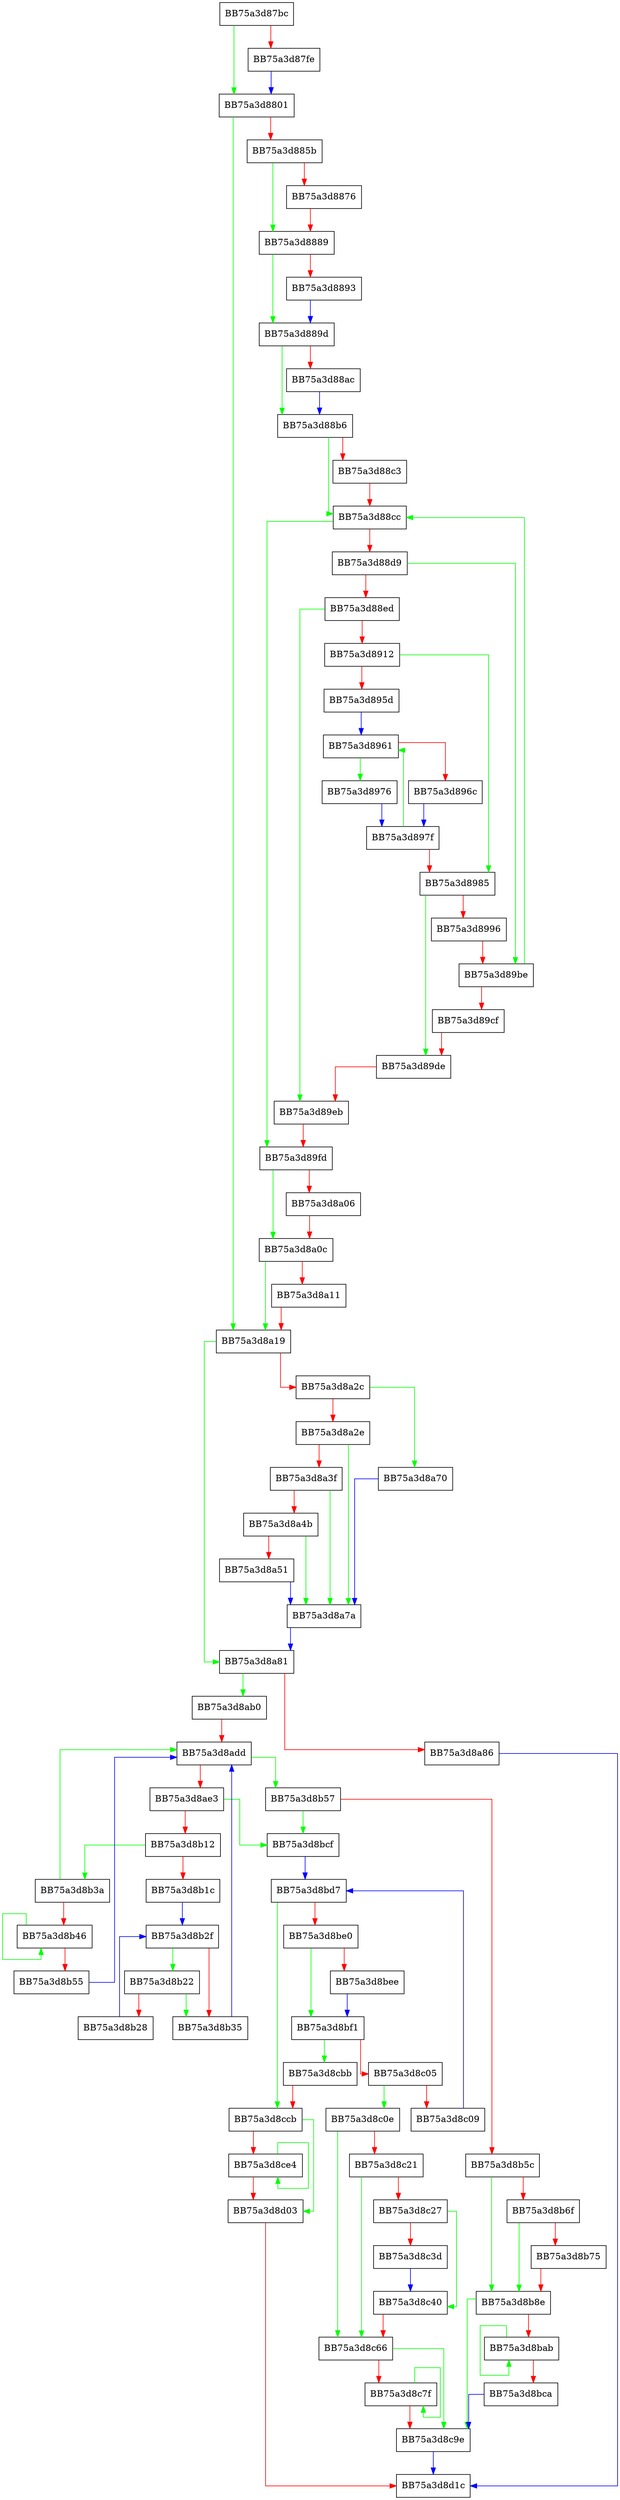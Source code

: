 digraph ReclaimSpace {
  node [shape="box"];
  graph [splines=ortho];
  BB75a3d87bc -> BB75a3d8801 [color="green"];
  BB75a3d87bc -> BB75a3d87fe [color="red"];
  BB75a3d87fe -> BB75a3d8801 [color="blue"];
  BB75a3d8801 -> BB75a3d8a19 [color="green"];
  BB75a3d8801 -> BB75a3d885b [color="red"];
  BB75a3d885b -> BB75a3d8889 [color="green"];
  BB75a3d885b -> BB75a3d8876 [color="red"];
  BB75a3d8876 -> BB75a3d8889 [color="red"];
  BB75a3d8889 -> BB75a3d889d [color="green"];
  BB75a3d8889 -> BB75a3d8893 [color="red"];
  BB75a3d8893 -> BB75a3d889d [color="blue"];
  BB75a3d889d -> BB75a3d88b6 [color="green"];
  BB75a3d889d -> BB75a3d88ac [color="red"];
  BB75a3d88ac -> BB75a3d88b6 [color="blue"];
  BB75a3d88b6 -> BB75a3d88cc [color="green"];
  BB75a3d88b6 -> BB75a3d88c3 [color="red"];
  BB75a3d88c3 -> BB75a3d88cc [color="red"];
  BB75a3d88cc -> BB75a3d89fd [color="green"];
  BB75a3d88cc -> BB75a3d88d9 [color="red"];
  BB75a3d88d9 -> BB75a3d89be [color="green"];
  BB75a3d88d9 -> BB75a3d88ed [color="red"];
  BB75a3d88ed -> BB75a3d89eb [color="green"];
  BB75a3d88ed -> BB75a3d8912 [color="red"];
  BB75a3d8912 -> BB75a3d8985 [color="green"];
  BB75a3d8912 -> BB75a3d895d [color="red"];
  BB75a3d895d -> BB75a3d8961 [color="blue"];
  BB75a3d8961 -> BB75a3d8976 [color="green"];
  BB75a3d8961 -> BB75a3d896c [color="red"];
  BB75a3d896c -> BB75a3d897f [color="blue"];
  BB75a3d8976 -> BB75a3d897f [color="blue"];
  BB75a3d897f -> BB75a3d8961 [color="green"];
  BB75a3d897f -> BB75a3d8985 [color="red"];
  BB75a3d8985 -> BB75a3d89de [color="green"];
  BB75a3d8985 -> BB75a3d8996 [color="red"];
  BB75a3d8996 -> BB75a3d89be [color="red"];
  BB75a3d89be -> BB75a3d88cc [color="green"];
  BB75a3d89be -> BB75a3d89cf [color="red"];
  BB75a3d89cf -> BB75a3d89de [color="red"];
  BB75a3d89de -> BB75a3d89eb [color="red"];
  BB75a3d89eb -> BB75a3d89fd [color="red"];
  BB75a3d89fd -> BB75a3d8a0c [color="green"];
  BB75a3d89fd -> BB75a3d8a06 [color="red"];
  BB75a3d8a06 -> BB75a3d8a0c [color="red"];
  BB75a3d8a0c -> BB75a3d8a19 [color="green"];
  BB75a3d8a0c -> BB75a3d8a11 [color="red"];
  BB75a3d8a11 -> BB75a3d8a19 [color="red"];
  BB75a3d8a19 -> BB75a3d8a81 [color="green"];
  BB75a3d8a19 -> BB75a3d8a2c [color="red"];
  BB75a3d8a2c -> BB75a3d8a70 [color="green"];
  BB75a3d8a2c -> BB75a3d8a2e [color="red"];
  BB75a3d8a2e -> BB75a3d8a7a [color="green"];
  BB75a3d8a2e -> BB75a3d8a3f [color="red"];
  BB75a3d8a3f -> BB75a3d8a7a [color="green"];
  BB75a3d8a3f -> BB75a3d8a4b [color="red"];
  BB75a3d8a4b -> BB75a3d8a7a [color="green"];
  BB75a3d8a4b -> BB75a3d8a51 [color="red"];
  BB75a3d8a51 -> BB75a3d8a7a [color="blue"];
  BB75a3d8a70 -> BB75a3d8a7a [color="blue"];
  BB75a3d8a7a -> BB75a3d8a81 [color="blue"];
  BB75a3d8a81 -> BB75a3d8ab0 [color="green"];
  BB75a3d8a81 -> BB75a3d8a86 [color="red"];
  BB75a3d8a86 -> BB75a3d8d1c [color="blue"];
  BB75a3d8ab0 -> BB75a3d8add [color="red"];
  BB75a3d8add -> BB75a3d8b57 [color="green"];
  BB75a3d8add -> BB75a3d8ae3 [color="red"];
  BB75a3d8ae3 -> BB75a3d8bcf [color="green"];
  BB75a3d8ae3 -> BB75a3d8b12 [color="red"];
  BB75a3d8b12 -> BB75a3d8b3a [color="green"];
  BB75a3d8b12 -> BB75a3d8b1c [color="red"];
  BB75a3d8b1c -> BB75a3d8b2f [color="blue"];
  BB75a3d8b22 -> BB75a3d8b35 [color="green"];
  BB75a3d8b22 -> BB75a3d8b28 [color="red"];
  BB75a3d8b28 -> BB75a3d8b2f [color="blue"];
  BB75a3d8b2f -> BB75a3d8b22 [color="green"];
  BB75a3d8b2f -> BB75a3d8b35 [color="red"];
  BB75a3d8b35 -> BB75a3d8add [color="blue"];
  BB75a3d8b3a -> BB75a3d8add [color="green"];
  BB75a3d8b3a -> BB75a3d8b46 [color="red"];
  BB75a3d8b46 -> BB75a3d8b46 [color="green"];
  BB75a3d8b46 -> BB75a3d8b55 [color="red"];
  BB75a3d8b55 -> BB75a3d8add [color="blue"];
  BB75a3d8b57 -> BB75a3d8bcf [color="green"];
  BB75a3d8b57 -> BB75a3d8b5c [color="red"];
  BB75a3d8b5c -> BB75a3d8b8e [color="green"];
  BB75a3d8b5c -> BB75a3d8b6f [color="red"];
  BB75a3d8b6f -> BB75a3d8b8e [color="green"];
  BB75a3d8b6f -> BB75a3d8b75 [color="red"];
  BB75a3d8b75 -> BB75a3d8b8e [color="red"];
  BB75a3d8b8e -> BB75a3d8c9e [color="green"];
  BB75a3d8b8e -> BB75a3d8bab [color="red"];
  BB75a3d8bab -> BB75a3d8bab [color="green"];
  BB75a3d8bab -> BB75a3d8bca [color="red"];
  BB75a3d8bca -> BB75a3d8c9e [color="blue"];
  BB75a3d8bcf -> BB75a3d8bd7 [color="blue"];
  BB75a3d8bd7 -> BB75a3d8ccb [color="green"];
  BB75a3d8bd7 -> BB75a3d8be0 [color="red"];
  BB75a3d8be0 -> BB75a3d8bf1 [color="green"];
  BB75a3d8be0 -> BB75a3d8bee [color="red"];
  BB75a3d8bee -> BB75a3d8bf1 [color="blue"];
  BB75a3d8bf1 -> BB75a3d8cbb [color="green"];
  BB75a3d8bf1 -> BB75a3d8c05 [color="red"];
  BB75a3d8c05 -> BB75a3d8c0e [color="green"];
  BB75a3d8c05 -> BB75a3d8c09 [color="red"];
  BB75a3d8c09 -> BB75a3d8bd7 [color="blue"];
  BB75a3d8c0e -> BB75a3d8c66 [color="green"];
  BB75a3d8c0e -> BB75a3d8c21 [color="red"];
  BB75a3d8c21 -> BB75a3d8c66 [color="green"];
  BB75a3d8c21 -> BB75a3d8c27 [color="red"];
  BB75a3d8c27 -> BB75a3d8c40 [color="green"];
  BB75a3d8c27 -> BB75a3d8c3d [color="red"];
  BB75a3d8c3d -> BB75a3d8c40 [color="blue"];
  BB75a3d8c40 -> BB75a3d8c66 [color="red"];
  BB75a3d8c66 -> BB75a3d8c9e [color="green"];
  BB75a3d8c66 -> BB75a3d8c7f [color="red"];
  BB75a3d8c7f -> BB75a3d8c7f [color="green"];
  BB75a3d8c7f -> BB75a3d8c9e [color="red"];
  BB75a3d8c9e -> BB75a3d8d1c [color="blue"];
  BB75a3d8cbb -> BB75a3d8ccb [color="red"];
  BB75a3d8ccb -> BB75a3d8d03 [color="green"];
  BB75a3d8ccb -> BB75a3d8ce4 [color="red"];
  BB75a3d8ce4 -> BB75a3d8ce4 [color="green"];
  BB75a3d8ce4 -> BB75a3d8d03 [color="red"];
  BB75a3d8d03 -> BB75a3d8d1c [color="red"];
}